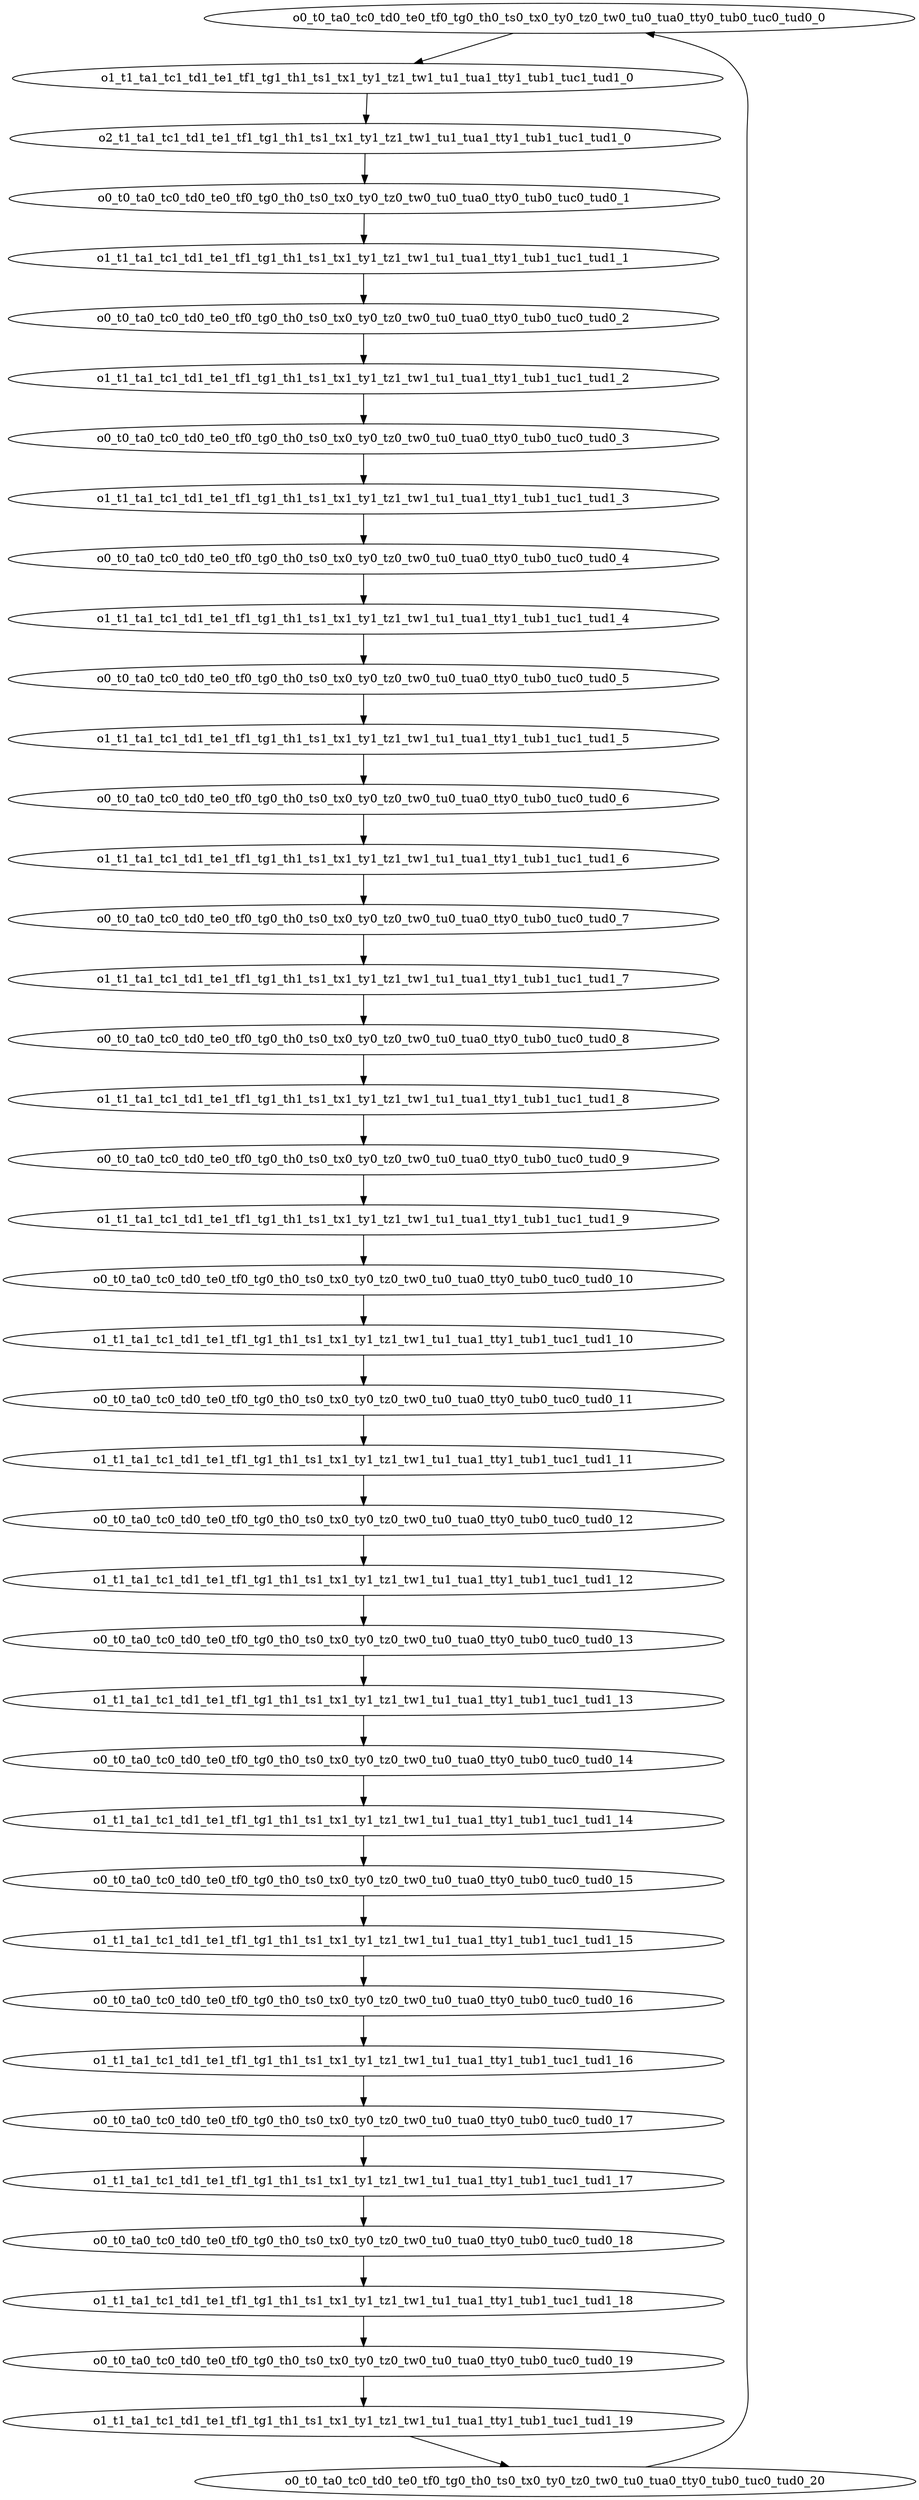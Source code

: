 digraph Test{
o0_t0_ta0_tc0_td0_te0_tf0_tg0_th0_ts0_tx0_ty0_tz0_tw0_tu0_tua0_tty0_tub0_tuc0_tud0_0 -> o1_t1_ta1_tc1_td1_te1_tf1_tg1_th1_ts1_tx1_ty1_tz1_tw1_tu1_tua1_tty1_tub1_tuc1_tud1_0 -> o2_t1_ta1_tc1_td1_te1_tf1_tg1_th1_ts1_tx1_ty1_tz1_tw1_tu1_tua1_tty1_tub1_tuc1_tud1_0 -> o0_t0_ta0_tc0_td0_te0_tf0_tg0_th0_ts0_tx0_ty0_tz0_tw0_tu0_tua0_tty0_tub0_tuc0_tud0_1 -> o1_t1_ta1_tc1_td1_te1_tf1_tg1_th1_ts1_tx1_ty1_tz1_tw1_tu1_tua1_tty1_tub1_tuc1_tud1_1 -> o0_t0_ta0_tc0_td0_te0_tf0_tg0_th0_ts0_tx0_ty0_tz0_tw0_tu0_tua0_tty0_tub0_tuc0_tud0_2 -> o1_t1_ta1_tc1_td1_te1_tf1_tg1_th1_ts1_tx1_ty1_tz1_tw1_tu1_tua1_tty1_tub1_tuc1_tud1_2 -> o0_t0_ta0_tc0_td0_te0_tf0_tg0_th0_ts0_tx0_ty0_tz0_tw0_tu0_tua0_tty0_tub0_tuc0_tud0_3 -> o1_t1_ta1_tc1_td1_te1_tf1_tg1_th1_ts1_tx1_ty1_tz1_tw1_tu1_tua1_tty1_tub1_tuc1_tud1_3 -> o0_t0_ta0_tc0_td0_te0_tf0_tg0_th0_ts0_tx0_ty0_tz0_tw0_tu0_tua0_tty0_tub0_tuc0_tud0_4 -> o1_t1_ta1_tc1_td1_te1_tf1_tg1_th1_ts1_tx1_ty1_tz1_tw1_tu1_tua1_tty1_tub1_tuc1_tud1_4 -> o0_t0_ta0_tc0_td0_te0_tf0_tg0_th0_ts0_tx0_ty0_tz0_tw0_tu0_tua0_tty0_tub0_tuc0_tud0_5 -> o1_t1_ta1_tc1_td1_te1_tf1_tg1_th1_ts1_tx1_ty1_tz1_tw1_tu1_tua1_tty1_tub1_tuc1_tud1_5 -> o0_t0_ta0_tc0_td0_te0_tf0_tg0_th0_ts0_tx0_ty0_tz0_tw0_tu0_tua0_tty0_tub0_tuc0_tud0_6 -> o1_t1_ta1_tc1_td1_te1_tf1_tg1_th1_ts1_tx1_ty1_tz1_tw1_tu1_tua1_tty1_tub1_tuc1_tud1_6 -> o0_t0_ta0_tc0_td0_te0_tf0_tg0_th0_ts0_tx0_ty0_tz0_tw0_tu0_tua0_tty0_tub0_tuc0_tud0_7 -> o1_t1_ta1_tc1_td1_te1_tf1_tg1_th1_ts1_tx1_ty1_tz1_tw1_tu1_tua1_tty1_tub1_tuc1_tud1_7 -> o0_t0_ta0_tc0_td0_te0_tf0_tg0_th0_ts0_tx0_ty0_tz0_tw0_tu0_tua0_tty0_tub0_tuc0_tud0_8 -> o1_t1_ta1_tc1_td1_te1_tf1_tg1_th1_ts1_tx1_ty1_tz1_tw1_tu1_tua1_tty1_tub1_tuc1_tud1_8 -> o0_t0_ta0_tc0_td0_te0_tf0_tg0_th0_ts0_tx0_ty0_tz0_tw0_tu0_tua0_tty0_tub0_tuc0_tud0_9 -> o1_t1_ta1_tc1_td1_te1_tf1_tg1_th1_ts1_tx1_ty1_tz1_tw1_tu1_tua1_tty1_tub1_tuc1_tud1_9 -> o0_t0_ta0_tc0_td0_te0_tf0_tg0_th0_ts0_tx0_ty0_tz0_tw0_tu0_tua0_tty0_tub0_tuc0_tud0_10 -> o1_t1_ta1_tc1_td1_te1_tf1_tg1_th1_ts1_tx1_ty1_tz1_tw1_tu1_tua1_tty1_tub1_tuc1_tud1_10 -> o0_t0_ta0_tc0_td0_te0_tf0_tg0_th0_ts0_tx0_ty0_tz0_tw0_tu0_tua0_tty0_tub0_tuc0_tud0_11 -> o1_t1_ta1_tc1_td1_te1_tf1_tg1_th1_ts1_tx1_ty1_tz1_tw1_tu1_tua1_tty1_tub1_tuc1_tud1_11 -> o0_t0_ta0_tc0_td0_te0_tf0_tg0_th0_ts0_tx0_ty0_tz0_tw0_tu0_tua0_tty0_tub0_tuc0_tud0_12 -> o1_t1_ta1_tc1_td1_te1_tf1_tg1_th1_ts1_tx1_ty1_tz1_tw1_tu1_tua1_tty1_tub1_tuc1_tud1_12 -> o0_t0_ta0_tc0_td0_te0_tf0_tg0_th0_ts0_tx0_ty0_tz0_tw0_tu0_tua0_tty0_tub0_tuc0_tud0_13 -> o1_t1_ta1_tc1_td1_te1_tf1_tg1_th1_ts1_tx1_ty1_tz1_tw1_tu1_tua1_tty1_tub1_tuc1_tud1_13 -> o0_t0_ta0_tc0_td0_te0_tf0_tg0_th0_ts0_tx0_ty0_tz0_tw0_tu0_tua0_tty0_tub0_tuc0_tud0_14 -> o1_t1_ta1_tc1_td1_te1_tf1_tg1_th1_ts1_tx1_ty1_tz1_tw1_tu1_tua1_tty1_tub1_tuc1_tud1_14 -> o0_t0_ta0_tc0_td0_te0_tf0_tg0_th0_ts0_tx0_ty0_tz0_tw0_tu0_tua0_tty0_tub0_tuc0_tud0_15 -> o1_t1_ta1_tc1_td1_te1_tf1_tg1_th1_ts1_tx1_ty1_tz1_tw1_tu1_tua1_tty1_tub1_tuc1_tud1_15 -> o0_t0_ta0_tc0_td0_te0_tf0_tg0_th0_ts0_tx0_ty0_tz0_tw0_tu0_tua0_tty0_tub0_tuc0_tud0_16 -> o1_t1_ta1_tc1_td1_te1_tf1_tg1_th1_ts1_tx1_ty1_tz1_tw1_tu1_tua1_tty1_tub1_tuc1_tud1_16 -> o0_t0_ta0_tc0_td0_te0_tf0_tg0_th0_ts0_tx0_ty0_tz0_tw0_tu0_tua0_tty0_tub0_tuc0_tud0_17 -> o1_t1_ta1_tc1_td1_te1_tf1_tg1_th1_ts1_tx1_ty1_tz1_tw1_tu1_tua1_tty1_tub1_tuc1_tud1_17 -> o0_t0_ta0_tc0_td0_te0_tf0_tg0_th0_ts0_tx0_ty0_tz0_tw0_tu0_tua0_tty0_tub0_tuc0_tud0_18 -> o1_t1_ta1_tc1_td1_te1_tf1_tg1_th1_ts1_tx1_ty1_tz1_tw1_tu1_tua1_tty1_tub1_tuc1_tud1_18 -> o0_t0_ta0_tc0_td0_te0_tf0_tg0_th0_ts0_tx0_ty0_tz0_tw0_tu0_tua0_tty0_tub0_tuc0_tud0_19 -> o1_t1_ta1_tc1_td1_te1_tf1_tg1_th1_ts1_tx1_ty1_tz1_tw1_tu1_tua1_tty1_tub1_tuc1_tud1_19 -> o0_t0_ta0_tc0_td0_te0_tf0_tg0_th0_ts0_tx0_ty0_tz0_tw0_tu0_tua0_tty0_tub0_tuc0_tud0_20 -> o0_t0_ta0_tc0_td0_te0_tf0_tg0_th0_ts0_tx0_ty0_tz0_tw0_tu0_tua0_tty0_tub0_tuc0_tud0_0;}